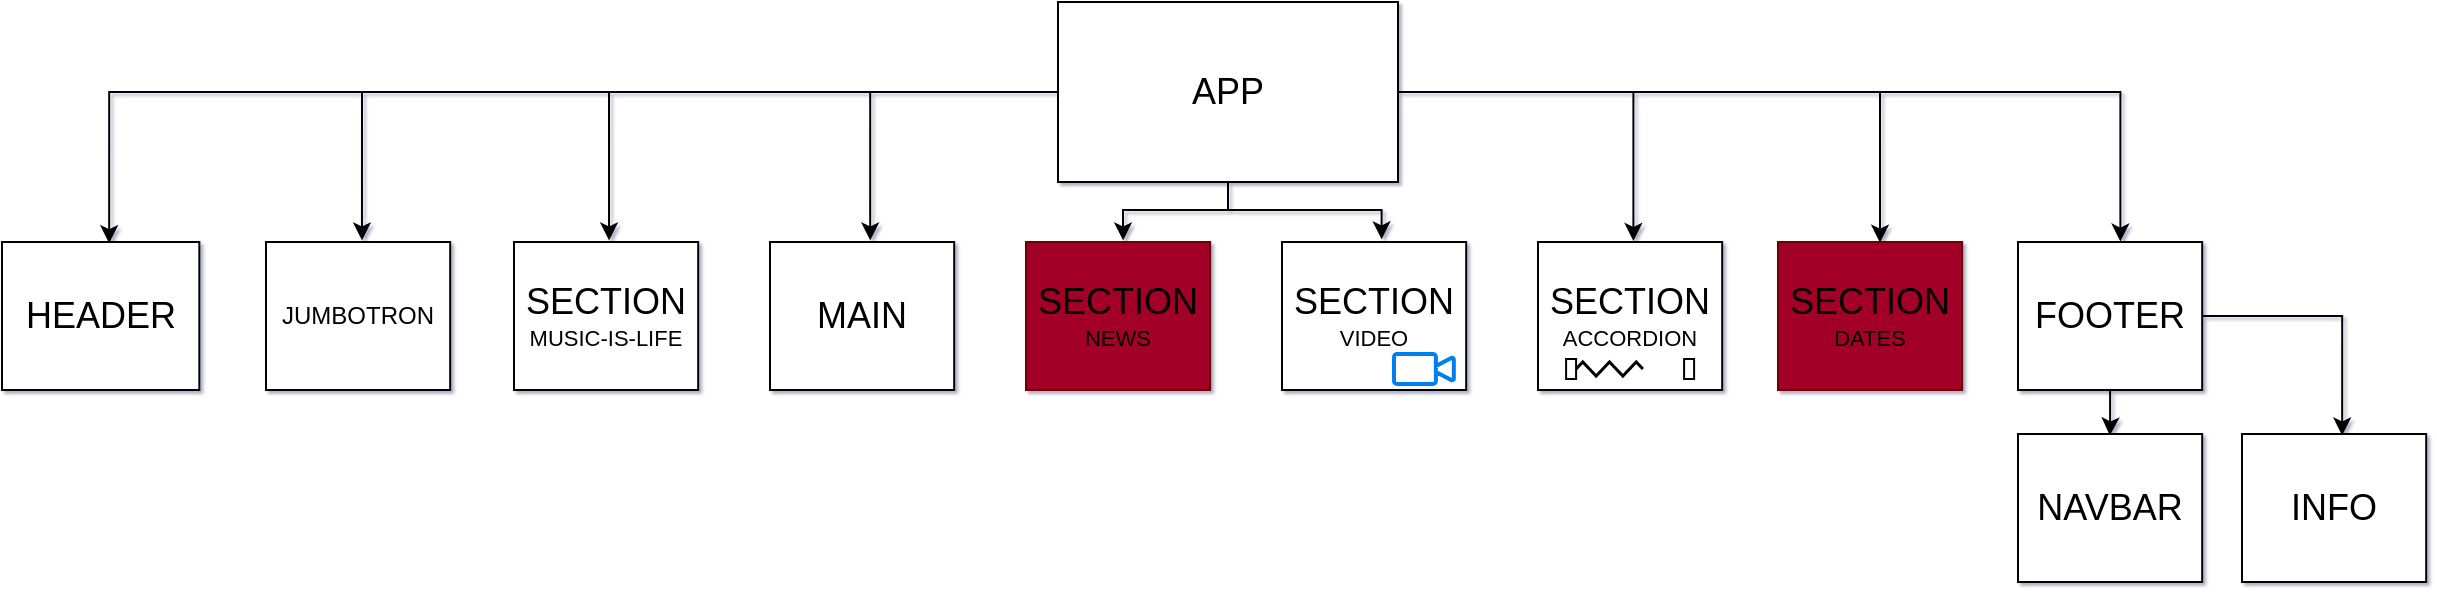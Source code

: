 <mxfile>
    <diagram id="xpTfQwLlDye6NHtaUpQL" name="Pagina-1">
        <mxGraphModel dx="1616" dy="2003" grid="1" gridSize="8" guides="1" tooltips="1" connect="1" arrows="1" fold="1" page="1" pageScale="1" pageWidth="827" pageHeight="1169" background="#ffffff" math="0" shadow="1">
            <root>
                <mxCell id="0"/>
                <mxCell id="1" parent="0"/>
                <mxCell id="12" value="" style="shape=table;startSize=0;container=1;collapsible=0;childLayout=tableLayout;rounded=1;" parent="1" vertex="1">
                    <mxGeometry x="464" y="-128" width="92.09" height="74" as="geometry"/>
                </mxCell>
                <mxCell id="13" value="" style="shape=partialRectangle;collapsible=0;dropTarget=0;pointerEvents=0;fillColor=none;top=0;left=0;bottom=0;right=0;points=[[0,0.5],[1,0.5]];portConstraint=eastwest;rounded=1;" parent="12" vertex="1">
                    <mxGeometry width="92.09" height="74" as="geometry"/>
                </mxCell>
                <mxCell id="14" value="&lt;font&gt;&lt;span style=&quot;font-size: 18px&quot;&gt;SECTION&lt;/span&gt;&lt;br&gt;&lt;font style=&quot;font-size: 11px&quot;&gt;MUSIC-IS-LIFE&lt;/font&gt;&lt;br&gt;&lt;/font&gt;" style="shape=partialRectangle;html=1;whiteSpace=wrap;connectable=0;overflow=hidden;fillColor=none;top=0;left=0;bottom=0;right=0;rounded=1;" parent="13" vertex="1">
                    <mxGeometry width="92" height="74" as="geometry"/>
                </mxCell>
                <mxCell id="15" value="" style="shape=table;startSize=0;container=1;collapsible=0;childLayout=tableLayout;rounded=1;" parent="1" vertex="1">
                    <mxGeometry x="208" y="-128" width="98.67" height="74" as="geometry"/>
                </mxCell>
                <mxCell id="16" value="" style="shape=partialRectangle;collapsible=0;dropTarget=0;pointerEvents=0;fillColor=none;top=0;left=0;bottom=0;right=0;points=[[0,0.5],[1,0.5]];portConstraint=eastwest;rounded=1;" parent="15" vertex="1">
                    <mxGeometry width="98.67" height="74" as="geometry"/>
                </mxCell>
                <mxCell id="17" value="&lt;font style=&quot;font-size: 18px&quot;&gt;HEADER&lt;/font&gt;" style="shape=partialRectangle;html=1;whiteSpace=wrap;connectable=0;overflow=hidden;fillColor=none;top=0;left=0;bottom=0;right=0;rounded=1;" parent="16" vertex="1">
                    <mxGeometry width="99" height="74" as="geometry"/>
                </mxCell>
                <mxCell id="63" value="" style="shape=table;startSize=0;container=1;collapsible=0;childLayout=tableLayout;rounded=1;" vertex="1" parent="1">
                    <mxGeometry x="340" y="-128" width="92.09" height="74" as="geometry"/>
                </mxCell>
                <mxCell id="64" value="" style="shape=partialRectangle;collapsible=0;dropTarget=0;pointerEvents=0;fillColor=none;top=0;left=0;bottom=0;right=0;points=[[0,0.5],[1,0.5]];portConstraint=eastwest;rounded=1;" vertex="1" parent="63">
                    <mxGeometry width="92.09" height="74" as="geometry"/>
                </mxCell>
                <mxCell id="65" value="JUMBOTRON" style="shape=partialRectangle;html=1;whiteSpace=wrap;connectable=0;overflow=hidden;fillColor=none;top=0;left=0;bottom=0;right=0;rounded=1;" vertex="1" parent="64">
                    <mxGeometry width="92" height="74" as="geometry"/>
                </mxCell>
                <mxCell id="66" value="" style="shape=table;startSize=0;container=1;collapsible=0;childLayout=tableLayout;rounded=1;" vertex="1" parent="1">
                    <mxGeometry x="592" y="-128" width="92.09" height="74" as="geometry"/>
                </mxCell>
                <mxCell id="67" value="" style="shape=partialRectangle;collapsible=0;dropTarget=0;pointerEvents=0;fillColor=none;top=0;left=0;bottom=0;right=0;points=[[0,0.5],[1,0.5]];portConstraint=eastwest;rounded=1;" vertex="1" parent="66">
                    <mxGeometry width="92.09" height="74" as="geometry"/>
                </mxCell>
                <mxCell id="68" value="&lt;font&gt;&lt;span style=&quot;font-size: 18px&quot;&gt;MAIN&lt;/span&gt;&lt;br&gt;&lt;/font&gt;" style="shape=partialRectangle;html=1;whiteSpace=wrap;connectable=0;overflow=hidden;fillColor=none;top=0;left=0;bottom=0;right=0;rounded=1;" vertex="1" parent="67">
                    <mxGeometry width="92" height="74" as="geometry"/>
                </mxCell>
                <mxCell id="72" value="" style="shape=table;startSize=0;container=1;collapsible=0;childLayout=tableLayout;rounded=1;fillColor=#a20025;strokeColor=#6F0000;fontColor=#ffffff;" vertex="1" parent="1">
                    <mxGeometry x="720" y="-128" width="92.09" height="74" as="geometry"/>
                </mxCell>
                <mxCell id="73" value="" style="shape=partialRectangle;collapsible=0;dropTarget=0;pointerEvents=0;fillColor=none;top=0;left=0;bottom=0;right=0;points=[[0,0.5],[1,0.5]];portConstraint=eastwest;rounded=1;" vertex="1" parent="72">
                    <mxGeometry width="92.09" height="74" as="geometry"/>
                </mxCell>
                <mxCell id="74" value="&lt;font&gt;&lt;span style=&quot;font-size: 18px&quot;&gt;SECTION&lt;/span&gt;&lt;br&gt;&lt;font style=&quot;font-size: 11px&quot;&gt;NEWS&lt;/font&gt;&lt;br&gt;&lt;/font&gt;" style="shape=partialRectangle;html=1;whiteSpace=wrap;connectable=0;overflow=hidden;fillColor=none;top=0;left=0;bottom=0;right=0;rounded=1;" vertex="1" parent="73">
                    <mxGeometry width="92" height="74" as="geometry"/>
                </mxCell>
                <mxCell id="75" value="" style="shape=table;startSize=0;container=1;collapsible=0;childLayout=tableLayout;rounded=1;sketch=0;shadow=0;" vertex="1" parent="1">
                    <mxGeometry x="848" y="-128" width="92.09" height="74" as="geometry"/>
                </mxCell>
                <mxCell id="76" value="" style="shape=partialRectangle;collapsible=0;dropTarget=0;pointerEvents=0;fillColor=none;top=0;left=0;bottom=0;right=0;points=[[0,0.5],[1,0.5]];portConstraint=eastwest;rounded=1;" vertex="1" parent="75">
                    <mxGeometry width="92.09" height="74" as="geometry"/>
                </mxCell>
                <mxCell id="77" value="&lt;font&gt;&lt;span style=&quot;font-size: 18px&quot;&gt;SECTION&lt;/span&gt;&lt;br&gt;&lt;font style=&quot;font-size: 11px&quot;&gt;VIDEO&lt;/font&gt;&lt;br&gt;&lt;/font&gt;" style="shape=partialRectangle;html=1;whiteSpace=wrap;connectable=0;overflow=hidden;fillColor=none;top=0;left=0;bottom=0;right=0;rounded=1;" vertex="1" parent="76">
                    <mxGeometry width="92" height="74" as="geometry"/>
                </mxCell>
                <mxCell id="78" value="" style="html=1;verticalLabelPosition=bottom;align=center;labelBackgroundColor=#ffffff;verticalAlign=top;strokeWidth=2;strokeColor=#0080F0;shadow=0;dashed=0;shape=mxgraph.ios7.icons.video_conversation;" vertex="1" parent="1">
                    <mxGeometry x="904" y="-72" width="30" height="15" as="geometry"/>
                </mxCell>
                <mxCell id="88" value="" style="shape=table;startSize=0;container=1;collapsible=0;childLayout=tableLayout;rounded=1;" vertex="1" parent="1">
                    <mxGeometry x="976" y="-128" width="92.09" height="74" as="geometry"/>
                </mxCell>
                <mxCell id="89" value="" style="shape=partialRectangle;collapsible=0;dropTarget=0;pointerEvents=0;fillColor=none;top=0;left=0;bottom=0;right=0;points=[[0,0.5],[1,0.5]];portConstraint=eastwest;rounded=1;" vertex="1" parent="88">
                    <mxGeometry width="92.09" height="74" as="geometry"/>
                </mxCell>
                <mxCell id="90" value="&lt;font&gt;&lt;span style=&quot;font-size: 18px&quot;&gt;SECTION&lt;/span&gt;&lt;br&gt;&lt;span style=&quot;font-size: 11px&quot;&gt;ACCORDION&lt;/span&gt;&lt;br&gt;&lt;/font&gt;" style="shape=partialRectangle;html=1;whiteSpace=wrap;connectable=0;overflow=hidden;fillColor=none;top=0;left=0;bottom=0;right=0;rounded=1;" vertex="1" parent="89">
                    <mxGeometry width="92" height="74" as="geometry"/>
                </mxCell>
                <mxCell id="91" value="" style="verticalLabelPosition=bottom;html=1;verticalAlign=top;align=center;shape=mxgraph.floorplan.doorAccordion;dx=0.6;shadow=0;sketch=0;" vertex="1" parent="1">
                    <mxGeometry x="990.05" y="-68" width="64" height="7" as="geometry"/>
                </mxCell>
                <mxCell id="92" value="" style="shape=table;startSize=0;container=1;collapsible=0;childLayout=tableLayout;rounded=1;fillColor=#a20025;strokeColor=#6F0000;fontColor=#ffffff;" vertex="1" parent="1">
                    <mxGeometry x="1096" y="-128" width="92.09" height="74" as="geometry"/>
                </mxCell>
                <mxCell id="93" value="" style="shape=partialRectangle;collapsible=0;dropTarget=0;pointerEvents=0;fillColor=none;top=0;left=0;bottom=0;right=0;points=[[0,0.5],[1,0.5]];portConstraint=eastwest;rounded=1;" vertex="1" parent="92">
                    <mxGeometry width="92.09" height="74" as="geometry"/>
                </mxCell>
                <mxCell id="94" value="&lt;font&gt;&lt;span style=&quot;font-size: 18px&quot;&gt;SECTION&lt;/span&gt;&lt;br&gt;&lt;font style=&quot;font-size: 11px&quot;&gt;DATES&lt;/font&gt;&lt;br&gt;&lt;/font&gt;" style="shape=partialRectangle;html=1;whiteSpace=wrap;connectable=0;overflow=hidden;fillColor=none;top=0;left=0;bottom=0;right=0;rounded=1;" vertex="1" parent="93">
                    <mxGeometry width="92" height="74" as="geometry"/>
                </mxCell>
                <mxCell id="117" style="edgeStyle=orthogonalEdgeStyle;rounded=0;orthogonalLoop=1;jettySize=auto;html=1;entryX=0.499;entryY=0.01;entryDx=0;entryDy=0;entryPerimeter=0;strokeColor=#000000;" edge="1" parent="1" source="95" target="99">
                    <mxGeometry relative="1" as="geometry"/>
                </mxCell>
                <mxCell id="95" value="" style="shape=table;startSize=0;container=1;collapsible=0;childLayout=tableLayout;rounded=1;" vertex="1" parent="1">
                    <mxGeometry x="1216" y="-128" width="92.09" height="74" as="geometry"/>
                </mxCell>
                <mxCell id="96" value="" style="shape=partialRectangle;collapsible=0;dropTarget=0;pointerEvents=0;fillColor=none;top=0;left=0;bottom=0;right=0;points=[[0,0.5],[1,0.5]];portConstraint=eastwest;rounded=1;" vertex="1" parent="95">
                    <mxGeometry width="92.09" height="74" as="geometry"/>
                </mxCell>
                <mxCell id="97" value="&lt;font&gt;&lt;span style=&quot;font-size: 18px&quot;&gt;FOOTER&lt;/span&gt;&lt;br&gt;&lt;/font&gt;" style="shape=partialRectangle;html=1;whiteSpace=wrap;connectable=0;overflow=hidden;fillColor=none;top=0;left=0;bottom=0;right=0;rounded=1;" vertex="1" parent="96">
                    <mxGeometry width="92" height="74" as="geometry"/>
                </mxCell>
                <mxCell id="98" value="" style="shape=table;startSize=0;container=1;collapsible=0;childLayout=tableLayout;rounded=1;" vertex="1" parent="1">
                    <mxGeometry x="1216" y="-32" width="92.09" height="74" as="geometry"/>
                </mxCell>
                <mxCell id="99" value="" style="shape=partialRectangle;collapsible=0;dropTarget=0;pointerEvents=0;fillColor=none;top=0;left=0;bottom=0;right=0;points=[[0,0.5],[1,0.5]];portConstraint=eastwest;rounded=1;" vertex="1" parent="98">
                    <mxGeometry width="92.09" height="74" as="geometry"/>
                </mxCell>
                <mxCell id="100" value="&lt;font&gt;&lt;span style=&quot;font-size: 18px&quot;&gt;NAVBAR&lt;/span&gt;&lt;br&gt;&lt;/font&gt;" style="shape=partialRectangle;html=1;whiteSpace=wrap;connectable=0;overflow=hidden;fillColor=none;top=0;left=0;bottom=0;right=0;rounded=1;" vertex="1" parent="99">
                    <mxGeometry width="92" height="74" as="geometry"/>
                </mxCell>
                <mxCell id="111" style="edgeStyle=orthogonalEdgeStyle;rounded=0;orthogonalLoop=1;jettySize=auto;html=1;entryX=0.527;entryY=-0.011;entryDx=0;entryDy=0;entryPerimeter=0;strokeColor=#000000;" edge="1" parent="1" source="101" target="73">
                    <mxGeometry relative="1" as="geometry">
                        <Array as="points">
                            <mxPoint x="821" y="-144"/>
                            <mxPoint x="769" y="-144"/>
                        </Array>
                    </mxGeometry>
                </mxCell>
                <mxCell id="112" style="edgeStyle=orthogonalEdgeStyle;rounded=0;orthogonalLoop=1;jettySize=auto;html=1;entryX=0.541;entryY=-0.018;entryDx=0;entryDy=0;entryPerimeter=0;strokeColor=#000000;" edge="1" parent="1" source="101" target="76">
                    <mxGeometry relative="1" as="geometry">
                        <Array as="points">
                            <mxPoint x="821" y="-144"/>
                            <mxPoint x="898" y="-144"/>
                        </Array>
                    </mxGeometry>
                </mxCell>
                <mxCell id="101" value="" style="shape=table;startSize=0;container=1;collapsible=0;childLayout=tableLayout;rounded=1;" vertex="1" parent="1">
                    <mxGeometry x="736" y="-248" width="170" height="90" as="geometry"/>
                </mxCell>
                <mxCell id="102" value="" style="shape=partialRectangle;collapsible=0;dropTarget=0;pointerEvents=0;fillColor=none;top=0;left=0;bottom=0;right=0;points=[[0,0.5],[1,0.5]];portConstraint=eastwest;rounded=1;" vertex="1" parent="101">
                    <mxGeometry width="170" height="90" as="geometry"/>
                </mxCell>
                <mxCell id="103" value="&lt;font style=&quot;font-size: 18px&quot;&gt;APP&lt;/font&gt;" style="shape=partialRectangle;html=1;whiteSpace=wrap;connectable=0;overflow=hidden;fillColor=none;top=0;left=0;bottom=0;right=0;rounded=1;" vertex="1" parent="102">
                    <mxGeometry width="170" height="90" as="geometry"/>
                </mxCell>
                <mxCell id="104" value="" style="shape=table;startSize=0;container=1;collapsible=0;childLayout=tableLayout;rounded=1;" vertex="1" parent="1">
                    <mxGeometry x="1328" y="-32" width="92.09" height="74" as="geometry"/>
                </mxCell>
                <mxCell id="105" value="" style="shape=partialRectangle;collapsible=0;dropTarget=0;pointerEvents=0;fillColor=none;top=0;left=0;bottom=0;right=0;points=[[0,0.5],[1,0.5]];portConstraint=eastwest;rounded=1;" vertex="1" parent="104">
                    <mxGeometry width="92.09" height="74" as="geometry"/>
                </mxCell>
                <mxCell id="106" value="&lt;font&gt;&lt;span style=&quot;font-size: 18px&quot;&gt;INFO&lt;/span&gt;&lt;br&gt;&lt;/font&gt;" style="shape=partialRectangle;html=1;whiteSpace=wrap;connectable=0;overflow=hidden;fillColor=none;top=0;left=0;bottom=0;right=0;rounded=1;" vertex="1" parent="105">
                    <mxGeometry width="92" height="74" as="geometry"/>
                </mxCell>
                <mxCell id="107" style="edgeStyle=orthogonalEdgeStyle;rounded=0;orthogonalLoop=1;jettySize=auto;html=1;entryX=0.543;entryY=0.008;entryDx=0;entryDy=0;entryPerimeter=0;strokeColor=#000000;" edge="1" parent="1" source="102" target="16">
                    <mxGeometry relative="1" as="geometry"/>
                </mxCell>
                <mxCell id="108" style="edgeStyle=orthogonalEdgeStyle;rounded=0;orthogonalLoop=1;jettySize=auto;html=1;entryX=0.521;entryY=-0.011;entryDx=0;entryDy=0;entryPerimeter=0;strokeColor=#000000;" edge="1" parent="1" source="102" target="64">
                    <mxGeometry relative="1" as="geometry"/>
                </mxCell>
                <mxCell id="109" style="edgeStyle=orthogonalEdgeStyle;rounded=0;orthogonalLoop=1;jettySize=auto;html=1;entryX=0.516;entryY=-0.011;entryDx=0;entryDy=0;entryPerimeter=0;strokeColor=#000000;" edge="1" parent="1" source="102" target="13">
                    <mxGeometry relative="1" as="geometry"/>
                </mxCell>
                <mxCell id="110" style="edgeStyle=orthogonalEdgeStyle;rounded=0;orthogonalLoop=1;jettySize=auto;html=1;entryX=0.544;entryY=-0.011;entryDx=0;entryDy=0;entryPerimeter=0;strokeColor=#000000;" edge="1" parent="1" source="102" target="67">
                    <mxGeometry relative="1" as="geometry"/>
                </mxCell>
                <mxCell id="113" style="edgeStyle=orthogonalEdgeStyle;rounded=0;orthogonalLoop=1;jettySize=auto;html=1;entryX=0.518;entryY=-0.007;entryDx=0;entryDy=0;entryPerimeter=0;strokeColor=#000000;" edge="1" parent="1" source="102" target="89">
                    <mxGeometry relative="1" as="geometry"/>
                </mxCell>
                <mxCell id="114" style="edgeStyle=orthogonalEdgeStyle;rounded=0;orthogonalLoop=1;jettySize=auto;html=1;entryX=0.554;entryY=0.005;entryDx=0;entryDy=0;entryPerimeter=0;strokeColor=#000000;" edge="1" parent="1" source="102" target="93">
                    <mxGeometry relative="1" as="geometry"/>
                </mxCell>
                <mxCell id="115" style="edgeStyle=orthogonalEdgeStyle;rounded=0;orthogonalLoop=1;jettySize=auto;html=1;entryX=0.556;entryY=-0.003;entryDx=0;entryDy=0;entryPerimeter=0;strokeColor=#000000;" edge="1" parent="1" source="102" target="96">
                    <mxGeometry relative="1" as="geometry"/>
                </mxCell>
                <mxCell id="118" style="edgeStyle=orthogonalEdgeStyle;rounded=0;orthogonalLoop=1;jettySize=auto;html=1;entryX=0.544;entryY=0.01;entryDx=0;entryDy=0;entryPerimeter=0;strokeColor=#000000;" edge="1" parent="1" source="96" target="105">
                    <mxGeometry relative="1" as="geometry"/>
                </mxCell>
            </root>
        </mxGraphModel>
    </diagram>
</mxfile>